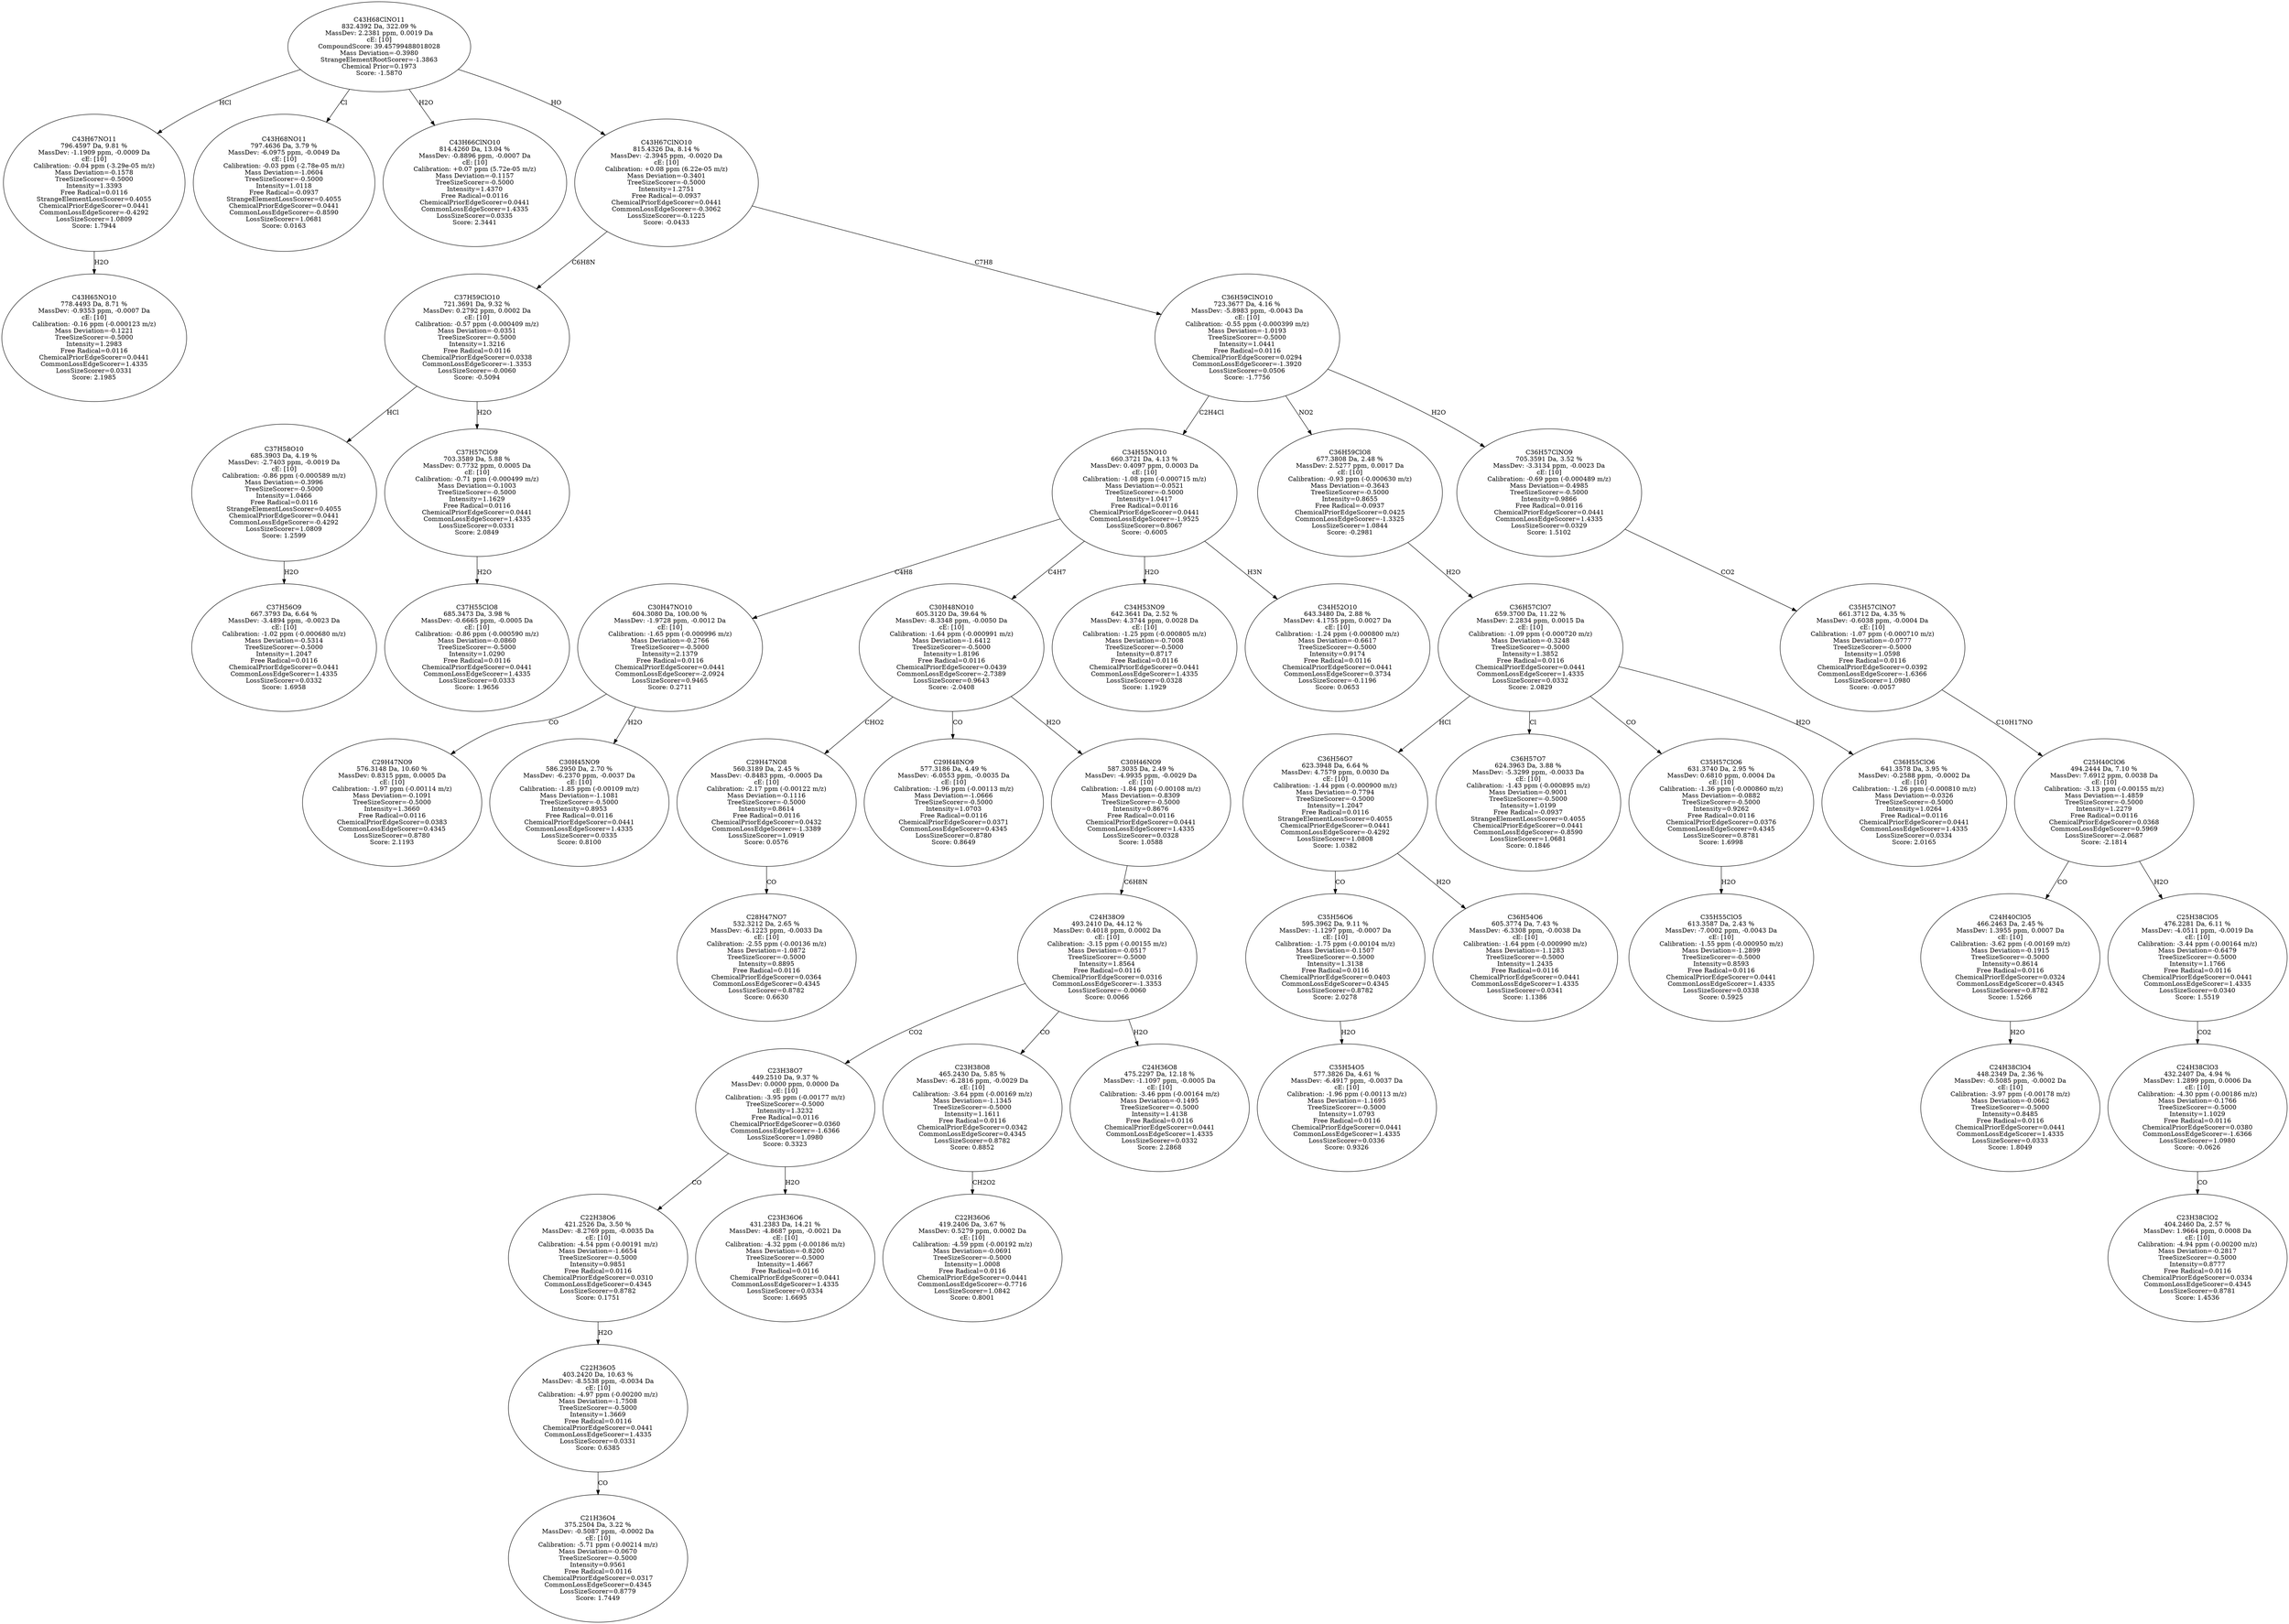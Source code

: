 strict digraph {
v1 [label="C43H65NO10\n778.4493 Da, 8.71 %\nMassDev: -0.9353 ppm, -0.0007 Da\ncE: [10]\nCalibration: -0.16 ppm (-0.000123 m/z)\nMass Deviation=-0.1221\nTreeSizeScorer=-0.5000\nIntensity=1.2983\nFree Radical=0.0116\nChemicalPriorEdgeScorer=0.0441\nCommonLossEdgeScorer=1.4335\nLossSizeScorer=0.0331\nScore: 2.1985"];
v2 [label="C43H67NO11\n796.4597 Da, 9.81 %\nMassDev: -1.1909 ppm, -0.0009 Da\ncE: [10]\nCalibration: -0.04 ppm (-3.29e-05 m/z)\nMass Deviation=-0.1578\nTreeSizeScorer=-0.5000\nIntensity=1.3393\nFree Radical=0.0116\nStrangeElementLossScorer=0.4055\nChemicalPriorEdgeScorer=0.0441\nCommonLossEdgeScorer=-0.4292\nLossSizeScorer=1.0809\nScore: 1.7944"];
v3 [label="C43H68NO11\n797.4636 Da, 3.79 %\nMassDev: -6.0975 ppm, -0.0049 Da\ncE: [10]\nCalibration: -0.03 ppm (-2.78e-05 m/z)\nMass Deviation=-1.0604\nTreeSizeScorer=-0.5000\nIntensity=1.0118\nFree Radical=-0.0937\nStrangeElementLossScorer=0.4055\nChemicalPriorEdgeScorer=0.0441\nCommonLossEdgeScorer=-0.8590\nLossSizeScorer=1.0681\nScore: 0.0163"];
v4 [label="C43H66ClNO10\n814.4260 Da, 13.04 %\nMassDev: -0.8896 ppm, -0.0007 Da\ncE: [10]\nCalibration: +0.07 ppm (5.72e-05 m/z)\nMass Deviation=-0.1157\nTreeSizeScorer=-0.5000\nIntensity=1.4370\nFree Radical=0.0116\nChemicalPriorEdgeScorer=0.0441\nCommonLossEdgeScorer=1.4335\nLossSizeScorer=0.0335\nScore: 2.3441"];
v5 [label="C37H56O9\n667.3793 Da, 6.64 %\nMassDev: -3.4894 ppm, -0.0023 Da\ncE: [10]\nCalibration: -1.02 ppm (-0.000680 m/z)\nMass Deviation=-0.5314\nTreeSizeScorer=-0.5000\nIntensity=1.2047\nFree Radical=0.0116\nChemicalPriorEdgeScorer=0.0441\nCommonLossEdgeScorer=1.4335\nLossSizeScorer=0.0332\nScore: 1.6958"];
v6 [label="C37H58O10\n685.3903 Da, 4.19 %\nMassDev: -2.7403 ppm, -0.0019 Da\ncE: [10]\nCalibration: -0.86 ppm (-0.000589 m/z)\nMass Deviation=-0.3996\nTreeSizeScorer=-0.5000\nIntensity=1.0466\nFree Radical=0.0116\nStrangeElementLossScorer=0.4055\nChemicalPriorEdgeScorer=0.0441\nCommonLossEdgeScorer=-0.4292\nLossSizeScorer=1.0809\nScore: 1.2599"];
v7 [label="C37H55ClO8\n685.3473 Da, 3.98 %\nMassDev: -0.6665 ppm, -0.0005 Da\ncE: [10]\nCalibration: -0.86 ppm (-0.000590 m/z)\nMass Deviation=-0.0860\nTreeSizeScorer=-0.5000\nIntensity=1.0290\nFree Radical=0.0116\nChemicalPriorEdgeScorer=0.0441\nCommonLossEdgeScorer=1.4335\nLossSizeScorer=0.0333\nScore: 1.9656"];
v8 [label="C37H57ClO9\n703.3589 Da, 5.88 %\nMassDev: 0.7732 ppm, 0.0005 Da\ncE: [10]\nCalibration: -0.71 ppm (-0.000499 m/z)\nMass Deviation=-0.1003\nTreeSizeScorer=-0.5000\nIntensity=1.1629\nFree Radical=0.0116\nChemicalPriorEdgeScorer=0.0441\nCommonLossEdgeScorer=1.4335\nLossSizeScorer=0.0331\nScore: 2.0849"];
v9 [label="C37H59ClO10\n721.3691 Da, 9.32 %\nMassDev: 0.2792 ppm, 0.0002 Da\ncE: [10]\nCalibration: -0.57 ppm (-0.000409 m/z)\nMass Deviation=-0.0351\nTreeSizeScorer=-0.5000\nIntensity=1.3216\nFree Radical=0.0116\nChemicalPriorEdgeScorer=0.0338\nCommonLossEdgeScorer=-1.3353\nLossSizeScorer=-0.0060\nScore: -0.5094"];
v10 [label="C29H47NO9\n576.3148 Da, 10.60 %\nMassDev: 0.8315 ppm, 0.0005 Da\ncE: [10]\nCalibration: -1.97 ppm (-0.00114 m/z)\nMass Deviation=-0.1091\nTreeSizeScorer=-0.5000\nIntensity=1.3660\nFree Radical=0.0116\nChemicalPriorEdgeScorer=0.0383\nCommonLossEdgeScorer=0.4345\nLossSizeScorer=0.8780\nScore: 2.1193"];
v11 [label="C30H45NO9\n586.2950 Da, 2.70 %\nMassDev: -6.2370 ppm, -0.0037 Da\ncE: [10]\nCalibration: -1.85 ppm (-0.00109 m/z)\nMass Deviation=-1.1081\nTreeSizeScorer=-0.5000\nIntensity=0.8953\nFree Radical=0.0116\nChemicalPriorEdgeScorer=0.0441\nCommonLossEdgeScorer=1.4335\nLossSizeScorer=0.0335\nScore: 0.8100"];
v12 [label="C30H47NO10\n604.3080 Da, 100.00 %\nMassDev: -1.9728 ppm, -0.0012 Da\ncE: [10]\nCalibration: -1.65 ppm (-0.000996 m/z)\nMass Deviation=-0.2766\nTreeSizeScorer=-0.5000\nIntensity=2.1379\nFree Radical=0.0116\nChemicalPriorEdgeScorer=0.0441\nCommonLossEdgeScorer=-2.0924\nLossSizeScorer=0.9465\nScore: 0.2711"];
v13 [label="C28H47NO7\n532.3212 Da, 2.65 %\nMassDev: -6.1223 ppm, -0.0033 Da\ncE: [10]\nCalibration: -2.55 ppm (-0.00136 m/z)\nMass Deviation=-1.0872\nTreeSizeScorer=-0.5000\nIntensity=0.8895\nFree Radical=0.0116\nChemicalPriorEdgeScorer=0.0364\nCommonLossEdgeScorer=0.4345\nLossSizeScorer=0.8782\nScore: 0.6630"];
v14 [label="C29H47NO8\n560.3189 Da, 2.45 %\nMassDev: -0.8483 ppm, -0.0005 Da\ncE: [10]\nCalibration: -2.17 ppm (-0.00122 m/z)\nMass Deviation=-0.1116\nTreeSizeScorer=-0.5000\nIntensity=0.8614\nFree Radical=0.0116\nChemicalPriorEdgeScorer=0.0432\nCommonLossEdgeScorer=-1.3389\nLossSizeScorer=1.0919\nScore: 0.0576"];
v15 [label="C29H48NO9\n577.3186 Da, 4.49 %\nMassDev: -6.0553 ppm, -0.0035 Da\ncE: [10]\nCalibration: -1.96 ppm (-0.00113 m/z)\nMass Deviation=-1.0666\nTreeSizeScorer=-0.5000\nIntensity=1.0703\nFree Radical=0.0116\nChemicalPriorEdgeScorer=0.0371\nCommonLossEdgeScorer=0.4345\nLossSizeScorer=0.8780\nScore: 0.8649"];
v16 [label="C21H36O4\n375.2504 Da, 3.22 %\nMassDev: -0.5087 ppm, -0.0002 Da\ncE: [10]\nCalibration: -5.71 ppm (-0.00214 m/z)\nMass Deviation=-0.0670\nTreeSizeScorer=-0.5000\nIntensity=0.9561\nFree Radical=0.0116\nChemicalPriorEdgeScorer=0.0317\nCommonLossEdgeScorer=0.4345\nLossSizeScorer=0.8779\nScore: 1.7449"];
v17 [label="C22H36O5\n403.2420 Da, 10.63 %\nMassDev: -8.5538 ppm, -0.0034 Da\ncE: [10]\nCalibration: -4.97 ppm (-0.00200 m/z)\nMass Deviation=-1.7508\nTreeSizeScorer=-0.5000\nIntensity=1.3669\nFree Radical=0.0116\nChemicalPriorEdgeScorer=0.0441\nCommonLossEdgeScorer=1.4335\nLossSizeScorer=0.0331\nScore: 0.6385"];
v18 [label="C22H38O6\n421.2526 Da, 3.50 %\nMassDev: -8.2769 ppm, -0.0035 Da\ncE: [10]\nCalibration: -4.54 ppm (-0.00191 m/z)\nMass Deviation=-1.6654\nTreeSizeScorer=-0.5000\nIntensity=0.9851\nFree Radical=0.0116\nChemicalPriorEdgeScorer=0.0310\nCommonLossEdgeScorer=0.4345\nLossSizeScorer=0.8782\nScore: 0.1751"];
v19 [label="C23H36O6\n431.2383 Da, 14.21 %\nMassDev: -4.8687 ppm, -0.0021 Da\ncE: [10]\nCalibration: -4.32 ppm (-0.00186 m/z)\nMass Deviation=-0.8200\nTreeSizeScorer=-0.5000\nIntensity=1.4667\nFree Radical=0.0116\nChemicalPriorEdgeScorer=0.0441\nCommonLossEdgeScorer=1.4335\nLossSizeScorer=0.0334\nScore: 1.6695"];
v20 [label="C23H38O7\n449.2510 Da, 9.37 %\nMassDev: 0.0000 ppm, 0.0000 Da\ncE: [10]\nCalibration: -3.95 ppm (-0.00177 m/z)\nTreeSizeScorer=-0.5000\nIntensity=1.3232\nFree Radical=0.0116\nChemicalPriorEdgeScorer=0.0360\nCommonLossEdgeScorer=-1.6366\nLossSizeScorer=1.0980\nScore: 0.3323"];
v21 [label="C22H36O6\n419.2406 Da, 3.67 %\nMassDev: 0.5279 ppm, 0.0002 Da\ncE: [10]\nCalibration: -4.59 ppm (-0.00192 m/z)\nMass Deviation=-0.0691\nTreeSizeScorer=-0.5000\nIntensity=1.0008\nFree Radical=0.0116\nChemicalPriorEdgeScorer=0.0441\nCommonLossEdgeScorer=-0.7716\nLossSizeScorer=1.0842\nScore: 0.8001"];
v22 [label="C23H38O8\n465.2430 Da, 5.85 %\nMassDev: -6.2816 ppm, -0.0029 Da\ncE: [10]\nCalibration: -3.64 ppm (-0.00169 m/z)\nMass Deviation=-1.1345\nTreeSizeScorer=-0.5000\nIntensity=1.1611\nFree Radical=0.0116\nChemicalPriorEdgeScorer=0.0342\nCommonLossEdgeScorer=0.4345\nLossSizeScorer=0.8782\nScore: 0.8852"];
v23 [label="C24H36O8\n475.2297 Da, 12.18 %\nMassDev: -1.1097 ppm, -0.0005 Da\ncE: [10]\nCalibration: -3.46 ppm (-0.00164 m/z)\nMass Deviation=-0.1495\nTreeSizeScorer=-0.5000\nIntensity=1.4138\nFree Radical=0.0116\nChemicalPriorEdgeScorer=0.0441\nCommonLossEdgeScorer=1.4335\nLossSizeScorer=0.0332\nScore: 2.2868"];
v24 [label="C24H38O9\n493.2410 Da, 44.12 %\nMassDev: 0.4018 ppm, 0.0002 Da\ncE: [10]\nCalibration: -3.15 ppm (-0.00155 m/z)\nMass Deviation=-0.0517\nTreeSizeScorer=-0.5000\nIntensity=1.8564\nFree Radical=0.0116\nChemicalPriorEdgeScorer=0.0316\nCommonLossEdgeScorer=-1.3353\nLossSizeScorer=-0.0060\nScore: 0.0066"];
v25 [label="C30H46NO9\n587.3035 Da, 2.49 %\nMassDev: -4.9935 ppm, -0.0029 Da\ncE: [10]\nCalibration: -1.84 ppm (-0.00108 m/z)\nMass Deviation=-0.8309\nTreeSizeScorer=-0.5000\nIntensity=0.8676\nFree Radical=0.0116\nChemicalPriorEdgeScorer=0.0441\nCommonLossEdgeScorer=1.4335\nLossSizeScorer=0.0328\nScore: 1.0588"];
v26 [label="C30H48NO10\n605.3120 Da, 39.64 %\nMassDev: -8.3348 ppm, -0.0050 Da\ncE: [10]\nCalibration: -1.64 ppm (-0.000991 m/z)\nMass Deviation=-1.6412\nTreeSizeScorer=-0.5000\nIntensity=1.8196\nFree Radical=0.0116\nChemicalPriorEdgeScorer=0.0439\nCommonLossEdgeScorer=-2.7389\nLossSizeScorer=0.9643\nScore: -2.0408"];
v27 [label="C34H53NO9\n642.3641 Da, 2.52 %\nMassDev: 4.3744 ppm, 0.0028 Da\ncE: [10]\nCalibration: -1.25 ppm (-0.000805 m/z)\nMass Deviation=-0.7008\nTreeSizeScorer=-0.5000\nIntensity=0.8717\nFree Radical=0.0116\nChemicalPriorEdgeScorer=0.0441\nCommonLossEdgeScorer=1.4335\nLossSizeScorer=0.0328\nScore: 1.1929"];
v28 [label="C34H52O10\n643.3480 Da, 2.88 %\nMassDev: 4.1755 ppm, 0.0027 Da\ncE: [10]\nCalibration: -1.24 ppm (-0.000800 m/z)\nMass Deviation=-0.6617\nTreeSizeScorer=-0.5000\nIntensity=0.9174\nFree Radical=0.0116\nChemicalPriorEdgeScorer=0.0441\nCommonLossEdgeScorer=0.3734\nLossSizeScorer=-0.1196\nScore: 0.0653"];
v29 [label="C34H55NO10\n660.3721 Da, 4.13 %\nMassDev: 0.4097 ppm, 0.0003 Da\ncE: [10]\nCalibration: -1.08 ppm (-0.000715 m/z)\nMass Deviation=-0.0521\nTreeSizeScorer=-0.5000\nIntensity=1.0417\nFree Radical=0.0116\nChemicalPriorEdgeScorer=0.0441\nCommonLossEdgeScorer=-1.9525\nLossSizeScorer=0.8067\nScore: -0.6005"];
v30 [label="C35H54O5\n577.3826 Da, 4.61 %\nMassDev: -6.4917 ppm, -0.0037 Da\ncE: [10]\nCalibration: -1.96 ppm (-0.00113 m/z)\nMass Deviation=-1.1695\nTreeSizeScorer=-0.5000\nIntensity=1.0793\nFree Radical=0.0116\nChemicalPriorEdgeScorer=0.0441\nCommonLossEdgeScorer=1.4335\nLossSizeScorer=0.0336\nScore: 0.9326"];
v31 [label="C35H56O6\n595.3962 Da, 9.11 %\nMassDev: -1.1297 ppm, -0.0007 Da\ncE: [10]\nCalibration: -1.75 ppm (-0.00104 m/z)\nMass Deviation=-0.1507\nTreeSizeScorer=-0.5000\nIntensity=1.3138\nFree Radical=0.0116\nChemicalPriorEdgeScorer=0.0403\nCommonLossEdgeScorer=0.4345\nLossSizeScorer=0.8782\nScore: 2.0278"];
v32 [label="C36H54O6\n605.3774 Da, 7.43 %\nMassDev: -6.3308 ppm, -0.0038 Da\ncE: [10]\nCalibration: -1.64 ppm (-0.000990 m/z)\nMass Deviation=-1.1283\nTreeSizeScorer=-0.5000\nIntensity=1.2435\nFree Radical=0.0116\nChemicalPriorEdgeScorer=0.0441\nCommonLossEdgeScorer=1.4335\nLossSizeScorer=0.0341\nScore: 1.1386"];
v33 [label="C36H56O7\n623.3948 Da, 6.64 %\nMassDev: 4.7579 ppm, 0.0030 Da\ncE: [10]\nCalibration: -1.44 ppm (-0.000900 m/z)\nMass Deviation=-0.7794\nTreeSizeScorer=-0.5000\nIntensity=1.2047\nFree Radical=0.0116\nStrangeElementLossScorer=0.4055\nChemicalPriorEdgeScorer=0.0441\nCommonLossEdgeScorer=-0.4292\nLossSizeScorer=1.0808\nScore: 1.0382"];
v34 [label="C36H57O7\n624.3963 Da, 3.88 %\nMassDev: -5.3299 ppm, -0.0033 Da\ncE: [10]\nCalibration: -1.43 ppm (-0.000895 m/z)\nMass Deviation=-0.9001\nTreeSizeScorer=-0.5000\nIntensity=1.0199\nFree Radical=-0.0937\nStrangeElementLossScorer=0.4055\nChemicalPriorEdgeScorer=0.0441\nCommonLossEdgeScorer=-0.8590\nLossSizeScorer=1.0681\nScore: 0.1846"];
v35 [label="C35H55ClO5\n613.3587 Da, 2.43 %\nMassDev: -7.0002 ppm, -0.0043 Da\ncE: [10]\nCalibration: -1.55 ppm (-0.000950 m/z)\nMass Deviation=-1.2899\nTreeSizeScorer=-0.5000\nIntensity=0.8593\nFree Radical=0.0116\nChemicalPriorEdgeScorer=0.0441\nCommonLossEdgeScorer=1.4335\nLossSizeScorer=0.0338\nScore: 0.5925"];
v36 [label="C35H57ClO6\n631.3740 Da, 2.95 %\nMassDev: 0.6810 ppm, 0.0004 Da\ncE: [10]\nCalibration: -1.36 ppm (-0.000860 m/z)\nMass Deviation=-0.0882\nTreeSizeScorer=-0.5000\nIntensity=0.9262\nFree Radical=0.0116\nChemicalPriorEdgeScorer=0.0376\nCommonLossEdgeScorer=0.4345\nLossSizeScorer=0.8781\nScore: 1.6998"];
v37 [label="C36H55ClO6\n641.3578 Da, 3.95 %\nMassDev: -0.2588 ppm, -0.0002 Da\ncE: [10]\nCalibration: -1.26 ppm (-0.000810 m/z)\nMass Deviation=-0.0326\nTreeSizeScorer=-0.5000\nIntensity=1.0264\nFree Radical=0.0116\nChemicalPriorEdgeScorer=0.0441\nCommonLossEdgeScorer=1.4335\nLossSizeScorer=0.0334\nScore: 2.0165"];
v38 [label="C36H57ClO7\n659.3700 Da, 11.22 %\nMassDev: 2.2834 ppm, 0.0015 Da\ncE: [10]\nCalibration: -1.09 ppm (-0.000720 m/z)\nMass Deviation=-0.3248\nTreeSizeScorer=-0.5000\nIntensity=1.3852\nFree Radical=0.0116\nChemicalPriorEdgeScorer=0.0441\nCommonLossEdgeScorer=1.4335\nLossSizeScorer=0.0332\nScore: 2.0829"];
v39 [label="C36H59ClO8\n677.3808 Da, 2.48 %\nMassDev: 2.5277 ppm, 0.0017 Da\ncE: [10]\nCalibration: -0.93 ppm (-0.000630 m/z)\nMass Deviation=-0.3643\nTreeSizeScorer=-0.5000\nIntensity=0.8655\nFree Radical=-0.0937\nChemicalPriorEdgeScorer=0.0425\nCommonLossEdgeScorer=-1.3325\nLossSizeScorer=1.0844\nScore: -0.2981"];
v40 [label="C24H38ClO4\n448.2349 Da, 2.36 %\nMassDev: -0.5085 ppm, -0.0002 Da\ncE: [10]\nCalibration: -3.97 ppm (-0.00178 m/z)\nMass Deviation=-0.0662\nTreeSizeScorer=-0.5000\nIntensity=0.8485\nFree Radical=0.0116\nChemicalPriorEdgeScorer=0.0441\nCommonLossEdgeScorer=1.4335\nLossSizeScorer=0.0333\nScore: 1.8049"];
v41 [label="C24H40ClO5\n466.2463 Da, 2.45 %\nMassDev: 1.3955 ppm, 0.0007 Da\ncE: [10]\nCalibration: -3.62 ppm (-0.00169 m/z)\nMass Deviation=-0.1915\nTreeSizeScorer=-0.5000\nIntensity=0.8614\nFree Radical=0.0116\nChemicalPriorEdgeScorer=0.0324\nCommonLossEdgeScorer=0.4345\nLossSizeScorer=0.8782\nScore: 1.5266"];
v42 [label="C23H38ClO2\n404.2460 Da, 2.57 %\nMassDev: 1.9664 ppm, 0.0008 Da\ncE: [10]\nCalibration: -4.94 ppm (-0.00200 m/z)\nMass Deviation=-0.2817\nTreeSizeScorer=-0.5000\nIntensity=0.8777\nFree Radical=0.0116\nChemicalPriorEdgeScorer=0.0334\nCommonLossEdgeScorer=0.4345\nLossSizeScorer=0.8781\nScore: 1.4536"];
v43 [label="C24H38ClO3\n432.2407 Da, 4.94 %\nMassDev: 1.2899 ppm, 0.0006 Da\ncE: [10]\nCalibration: -4.30 ppm (-0.00186 m/z)\nMass Deviation=-0.1766\nTreeSizeScorer=-0.5000\nIntensity=1.1029\nFree Radical=0.0116\nChemicalPriorEdgeScorer=0.0380\nCommonLossEdgeScorer=-1.6366\nLossSizeScorer=1.0980\nScore: -0.0626"];
v44 [label="C25H38ClO5\n476.2281 Da, 6.11 %\nMassDev: -4.0511 ppm, -0.0019 Da\ncE: [10]\nCalibration: -3.44 ppm (-0.00164 m/z)\nMass Deviation=-0.6479\nTreeSizeScorer=-0.5000\nIntensity=1.1766\nFree Radical=0.0116\nChemicalPriorEdgeScorer=0.0441\nCommonLossEdgeScorer=1.4335\nLossSizeScorer=0.0340\nScore: 1.5519"];
v45 [label="C25H40ClO6\n494.2444 Da, 7.10 %\nMassDev: 7.6912 ppm, 0.0038 Da\ncE: [10]\nCalibration: -3.13 ppm (-0.00155 m/z)\nMass Deviation=-1.4859\nTreeSizeScorer=-0.5000\nIntensity=1.2279\nFree Radical=0.0116\nChemicalPriorEdgeScorer=0.0368\nCommonLossEdgeScorer=0.5969\nLossSizeScorer=-2.0687\nScore: -2.1814"];
v46 [label="C35H57ClNO7\n661.3712 Da, 4.35 %\nMassDev: -0.6038 ppm, -0.0004 Da\ncE: [10]\nCalibration: -1.07 ppm (-0.000710 m/z)\nMass Deviation=-0.0777\nTreeSizeScorer=-0.5000\nIntensity=1.0598\nFree Radical=0.0116\nChemicalPriorEdgeScorer=0.0392\nCommonLossEdgeScorer=-1.6366\nLossSizeScorer=1.0980\nScore: -0.0057"];
v47 [label="C36H57ClNO9\n705.3591 Da, 3.52 %\nMassDev: -3.3134 ppm, -0.0023 Da\ncE: [10]\nCalibration: -0.69 ppm (-0.000489 m/z)\nMass Deviation=-0.4985\nTreeSizeScorer=-0.5000\nIntensity=0.9866\nFree Radical=0.0116\nChemicalPriorEdgeScorer=0.0441\nCommonLossEdgeScorer=1.4335\nLossSizeScorer=0.0329\nScore: 1.5102"];
v48 [label="C36H59ClNO10\n723.3677 Da, 4.16 %\nMassDev: -5.8983 ppm, -0.0043 Da\ncE: [10]\nCalibration: -0.55 ppm (-0.000399 m/z)\nMass Deviation=-1.0193\nTreeSizeScorer=-0.5000\nIntensity=1.0441\nFree Radical=0.0116\nChemicalPriorEdgeScorer=0.0294\nCommonLossEdgeScorer=-1.3920\nLossSizeScorer=0.0506\nScore: -1.7756"];
v49 [label="C43H67ClNO10\n815.4326 Da, 8.14 %\nMassDev: -2.3945 ppm, -0.0020 Da\ncE: [10]\nCalibration: +0.08 ppm (6.22e-05 m/z)\nMass Deviation=-0.3401\nTreeSizeScorer=-0.5000\nIntensity=1.2751\nFree Radical=-0.0937\nChemicalPriorEdgeScorer=0.0441\nCommonLossEdgeScorer=-0.3062\nLossSizeScorer=-0.1225\nScore: -0.0433"];
v50 [label="C43H68ClNO11\n832.4392 Da, 322.09 %\nMassDev: 2.2381 ppm, 0.0019 Da\ncE: [10]\nCompoundScore: 39.45799488018028\nMass Deviation=-0.3980\nStrangeElementRootScorer=-1.3863\nChemical Prior=0.1973\nScore: -1.5870"];
v2 -> v1 [label="H2O"];
v50 -> v2 [label="HCl"];
v50 -> v3 [label="Cl"];
v50 -> v4 [label="H2O"];
v6 -> v5 [label="H2O"];
v9 -> v6 [label="HCl"];
v8 -> v7 [label="H2O"];
v9 -> v8 [label="H2O"];
v49 -> v9 [label="C6H8N"];
v12 -> v10 [label="CO"];
v12 -> v11 [label="H2O"];
v29 -> v12 [label="C4H8"];
v14 -> v13 [label="CO"];
v26 -> v14 [label="CHO2"];
v26 -> v15 [label="CO"];
v17 -> v16 [label="CO"];
v18 -> v17 [label="H2O"];
v20 -> v18 [label="CO"];
v20 -> v19 [label="H2O"];
v24 -> v20 [label="CO2"];
v22 -> v21 [label="CH2O2"];
v24 -> v22 [label="CO"];
v24 -> v23 [label="H2O"];
v25 -> v24 [label="C6H8N"];
v26 -> v25 [label="H2O"];
v29 -> v26 [label="C4H7"];
v29 -> v27 [label="H2O"];
v29 -> v28 [label="H3N"];
v48 -> v29 [label="C2H4Cl"];
v31 -> v30 [label="H2O"];
v33 -> v31 [label="CO"];
v33 -> v32 [label="H2O"];
v38 -> v33 [label="HCl"];
v38 -> v34 [label="Cl"];
v36 -> v35 [label="H2O"];
v38 -> v36 [label="CO"];
v38 -> v37 [label="H2O"];
v39 -> v38 [label="H2O"];
v48 -> v39 [label="NO2"];
v41 -> v40 [label="H2O"];
v45 -> v41 [label="CO"];
v43 -> v42 [label="CO"];
v44 -> v43 [label="CO2"];
v45 -> v44 [label="H2O"];
v46 -> v45 [label="C10H17NO"];
v47 -> v46 [label="CO2"];
v48 -> v47 [label="H2O"];
v49 -> v48 [label="C7H8"];
v50 -> v49 [label="HO"];
}